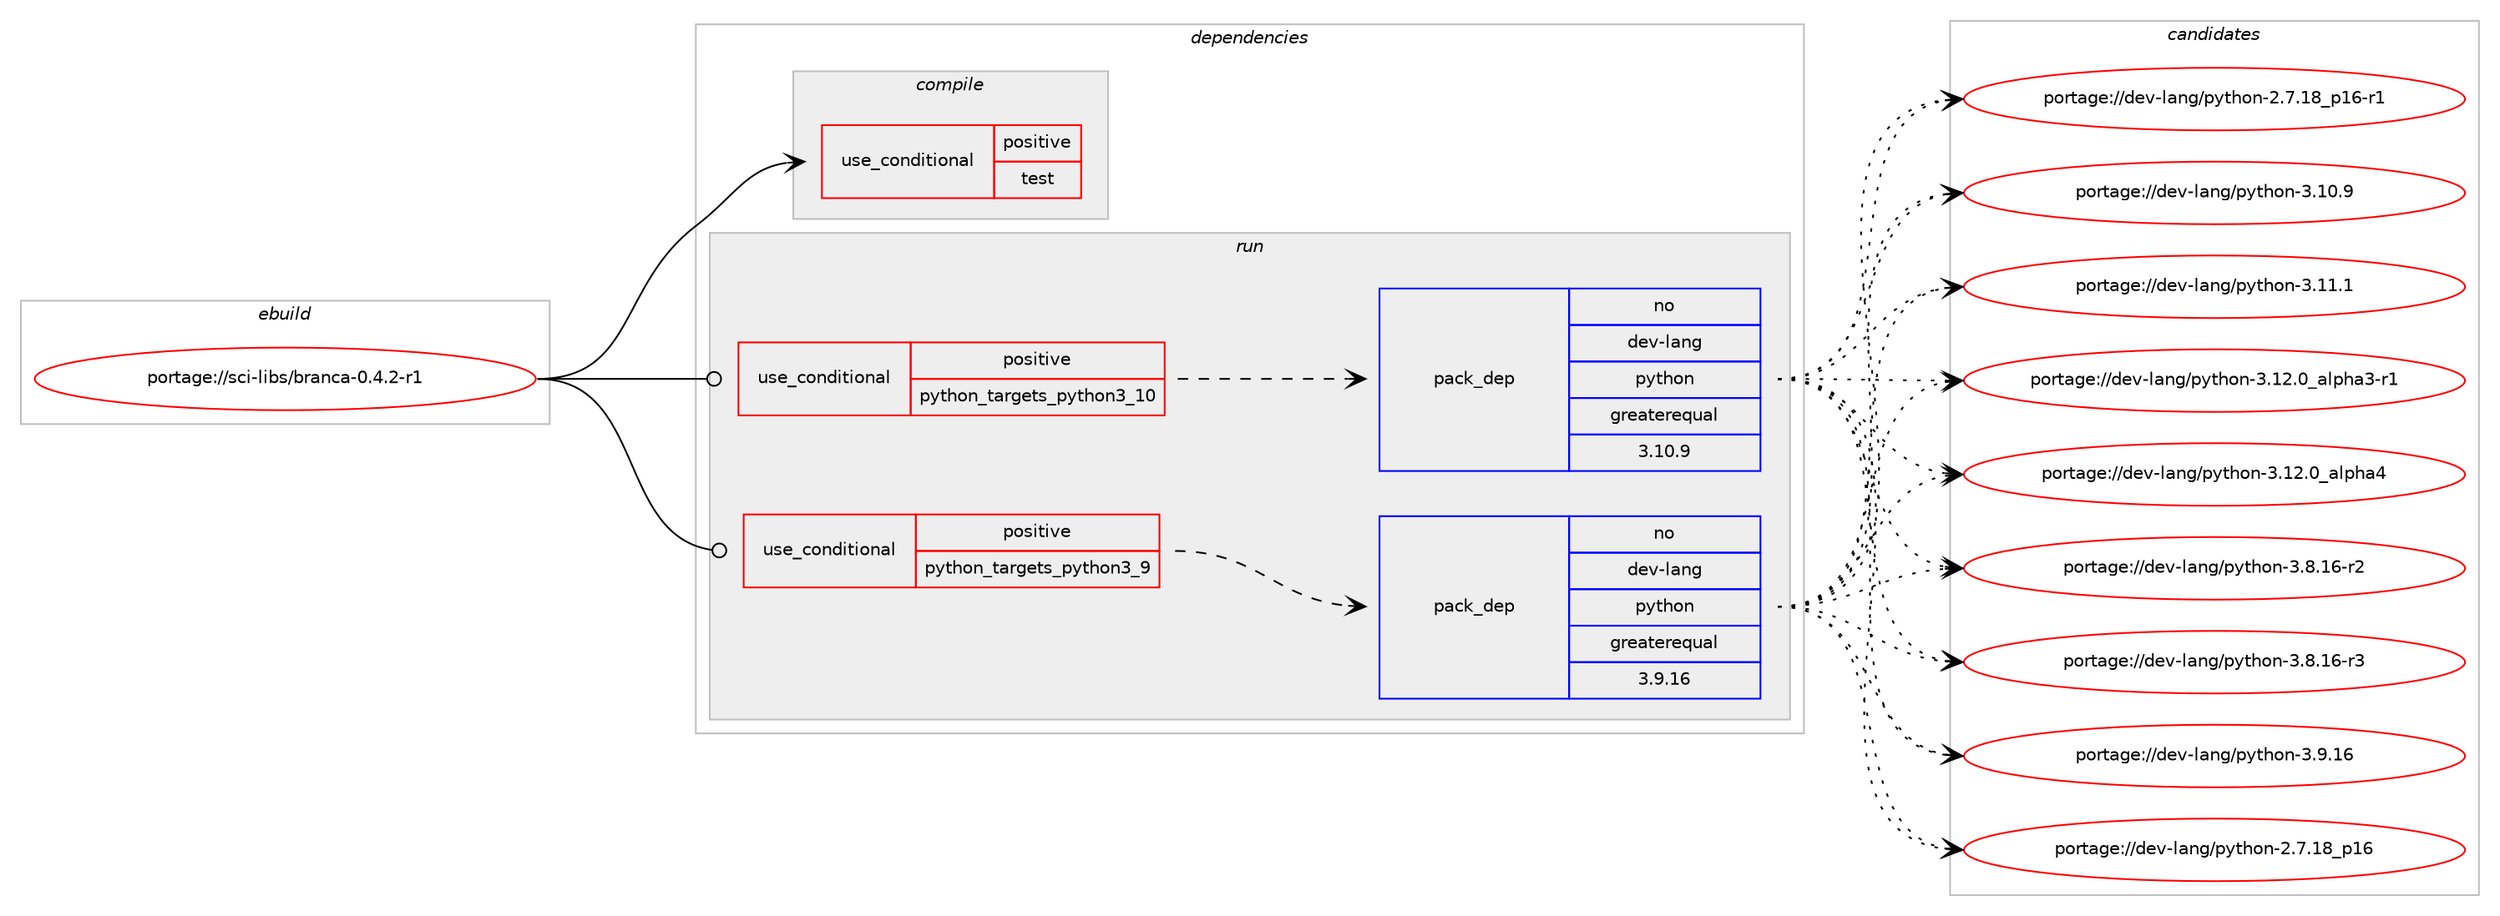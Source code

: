 digraph prolog {

# *************
# Graph options
# *************

newrank=true;
concentrate=true;
compound=true;
graph [rankdir=LR,fontname=Helvetica,fontsize=10,ranksep=1.5];#, ranksep=2.5, nodesep=0.2];
edge  [arrowhead=vee];
node  [fontname=Helvetica,fontsize=10];

# **********
# The ebuild
# **********

subgraph cluster_leftcol {
color=gray;
rank=same;
label=<<i>ebuild</i>>;
id [label="portage://sci-libs/branca-0.4.2-r1", color=red, width=4, href="../sci-libs/branca-0.4.2-r1.svg"];
}

# ****************
# The dependencies
# ****************

subgraph cluster_midcol {
color=gray;
label=<<i>dependencies</i>>;
subgraph cluster_compile {
fillcolor="#eeeeee";
style=filled;
label=<<i>compile</i>>;
subgraph cond1725 {
dependency2652 [label=<<TABLE BORDER="0" CELLBORDER="1" CELLSPACING="0" CELLPADDING="4"><TR><TD ROWSPAN="3" CELLPADDING="10">use_conditional</TD></TR><TR><TD>positive</TD></TR><TR><TD>test</TD></TR></TABLE>>, shape=none, color=red];
# *** BEGIN UNKNOWN DEPENDENCY TYPE (TODO) ***
# dependency2652 -> package_dependency(portage://sci-libs/branca-0.4.2-r1,install,no,dev-python,selenium,none,[,,],[],[use(optenable(python_targets_python3_9),negative),use(optenable(python_targets_python3_10),negative)])
# *** END UNKNOWN DEPENDENCY TYPE (TODO) ***

# *** BEGIN UNKNOWN DEPENDENCY TYPE (TODO) ***
# dependency2652 -> package_dependency(portage://sci-libs/branca-0.4.2-r1,install,no,dev-python,nbconvert,none,[,,],[],[use(optenable(python_targets_python3_9),negative),use(optenable(python_targets_python3_10),negative)])
# *** END UNKNOWN DEPENDENCY TYPE (TODO) ***

# *** BEGIN UNKNOWN DEPENDENCY TYPE (TODO) ***
# dependency2652 -> package_dependency(portage://sci-libs/branca-0.4.2-r1,install,no,dev-python,ipykernel,none,[,,],[],[use(optenable(python_targets_python3_9),negative),use(optenable(python_targets_python3_10),negative)])
# *** END UNKNOWN DEPENDENCY TYPE (TODO) ***

}
id:e -> dependency2652:w [weight=20,style="solid",arrowhead="vee"];
# *** BEGIN UNKNOWN DEPENDENCY TYPE (TODO) ***
# id -> package_dependency(portage://sci-libs/branca-0.4.2-r1,install,no,dev-python,jinja,none,[,,],[],[use(optenable(python_targets_python3_9),negative),use(optenable(python_targets_python3_10),negative)])
# *** END UNKNOWN DEPENDENCY TYPE (TODO) ***

}
subgraph cluster_compileandrun {
fillcolor="#eeeeee";
style=filled;
label=<<i>compile and run</i>>;
}
subgraph cluster_run {
fillcolor="#eeeeee";
style=filled;
label=<<i>run</i>>;
subgraph cond1726 {
dependency2653 [label=<<TABLE BORDER="0" CELLBORDER="1" CELLSPACING="0" CELLPADDING="4"><TR><TD ROWSPAN="3" CELLPADDING="10">use_conditional</TD></TR><TR><TD>positive</TD></TR><TR><TD>python_targets_python3_10</TD></TR></TABLE>>, shape=none, color=red];
subgraph pack906 {
dependency2654 [label=<<TABLE BORDER="0" CELLBORDER="1" CELLSPACING="0" CELLPADDING="4" WIDTH="220"><TR><TD ROWSPAN="6" CELLPADDING="30">pack_dep</TD></TR><TR><TD WIDTH="110">no</TD></TR><TR><TD>dev-lang</TD></TR><TR><TD>python</TD></TR><TR><TD>greaterequal</TD></TR><TR><TD>3.10.9</TD></TR></TABLE>>, shape=none, color=blue];
}
dependency2653:e -> dependency2654:w [weight=20,style="dashed",arrowhead="vee"];
}
id:e -> dependency2653:w [weight=20,style="solid",arrowhead="odot"];
subgraph cond1727 {
dependency2655 [label=<<TABLE BORDER="0" CELLBORDER="1" CELLSPACING="0" CELLPADDING="4"><TR><TD ROWSPAN="3" CELLPADDING="10">use_conditional</TD></TR><TR><TD>positive</TD></TR><TR><TD>python_targets_python3_9</TD></TR></TABLE>>, shape=none, color=red];
subgraph pack907 {
dependency2656 [label=<<TABLE BORDER="0" CELLBORDER="1" CELLSPACING="0" CELLPADDING="4" WIDTH="220"><TR><TD ROWSPAN="6" CELLPADDING="30">pack_dep</TD></TR><TR><TD WIDTH="110">no</TD></TR><TR><TD>dev-lang</TD></TR><TR><TD>python</TD></TR><TR><TD>greaterequal</TD></TR><TR><TD>3.9.16</TD></TR></TABLE>>, shape=none, color=blue];
}
dependency2655:e -> dependency2656:w [weight=20,style="dashed",arrowhead="vee"];
}
id:e -> dependency2655:w [weight=20,style="solid",arrowhead="odot"];
# *** BEGIN UNKNOWN DEPENDENCY TYPE (TODO) ***
# id -> package_dependency(portage://sci-libs/branca-0.4.2-r1,run,no,dev-python,jinja,none,[,,],[],[use(optenable(python_targets_python3_9),negative),use(optenable(python_targets_python3_10),negative)])
# *** END UNKNOWN DEPENDENCY TYPE (TODO) ***

}
}

# **************
# The candidates
# **************

subgraph cluster_choices {
rank=same;
color=gray;
label=<<i>candidates</i>>;

subgraph choice906 {
color=black;
nodesep=1;
choice10010111845108971101034711212111610411111045504655464956951124954 [label="portage://dev-lang/python-2.7.18_p16", color=red, width=4,href="../dev-lang/python-2.7.18_p16.svg"];
choice100101118451089711010347112121116104111110455046554649569511249544511449 [label="portage://dev-lang/python-2.7.18_p16-r1", color=red, width=4,href="../dev-lang/python-2.7.18_p16-r1.svg"];
choice10010111845108971101034711212111610411111045514649484657 [label="portage://dev-lang/python-3.10.9", color=red, width=4,href="../dev-lang/python-3.10.9.svg"];
choice10010111845108971101034711212111610411111045514649494649 [label="portage://dev-lang/python-3.11.1", color=red, width=4,href="../dev-lang/python-3.11.1.svg"];
choice10010111845108971101034711212111610411111045514649504648959710811210497514511449 [label="portage://dev-lang/python-3.12.0_alpha3-r1", color=red, width=4,href="../dev-lang/python-3.12.0_alpha3-r1.svg"];
choice1001011184510897110103471121211161041111104551464950464895971081121049752 [label="portage://dev-lang/python-3.12.0_alpha4", color=red, width=4,href="../dev-lang/python-3.12.0_alpha4.svg"];
choice100101118451089711010347112121116104111110455146564649544511450 [label="portage://dev-lang/python-3.8.16-r2", color=red, width=4,href="../dev-lang/python-3.8.16-r2.svg"];
choice100101118451089711010347112121116104111110455146564649544511451 [label="portage://dev-lang/python-3.8.16-r3", color=red, width=4,href="../dev-lang/python-3.8.16-r3.svg"];
choice10010111845108971101034711212111610411111045514657464954 [label="portage://dev-lang/python-3.9.16", color=red, width=4,href="../dev-lang/python-3.9.16.svg"];
dependency2654:e -> choice10010111845108971101034711212111610411111045504655464956951124954:w [style=dotted,weight="100"];
dependency2654:e -> choice100101118451089711010347112121116104111110455046554649569511249544511449:w [style=dotted,weight="100"];
dependency2654:e -> choice10010111845108971101034711212111610411111045514649484657:w [style=dotted,weight="100"];
dependency2654:e -> choice10010111845108971101034711212111610411111045514649494649:w [style=dotted,weight="100"];
dependency2654:e -> choice10010111845108971101034711212111610411111045514649504648959710811210497514511449:w [style=dotted,weight="100"];
dependency2654:e -> choice1001011184510897110103471121211161041111104551464950464895971081121049752:w [style=dotted,weight="100"];
dependency2654:e -> choice100101118451089711010347112121116104111110455146564649544511450:w [style=dotted,weight="100"];
dependency2654:e -> choice100101118451089711010347112121116104111110455146564649544511451:w [style=dotted,weight="100"];
dependency2654:e -> choice10010111845108971101034711212111610411111045514657464954:w [style=dotted,weight="100"];
}
subgraph choice907 {
color=black;
nodesep=1;
choice10010111845108971101034711212111610411111045504655464956951124954 [label="portage://dev-lang/python-2.7.18_p16", color=red, width=4,href="../dev-lang/python-2.7.18_p16.svg"];
choice100101118451089711010347112121116104111110455046554649569511249544511449 [label="portage://dev-lang/python-2.7.18_p16-r1", color=red, width=4,href="../dev-lang/python-2.7.18_p16-r1.svg"];
choice10010111845108971101034711212111610411111045514649484657 [label="portage://dev-lang/python-3.10.9", color=red, width=4,href="../dev-lang/python-3.10.9.svg"];
choice10010111845108971101034711212111610411111045514649494649 [label="portage://dev-lang/python-3.11.1", color=red, width=4,href="../dev-lang/python-3.11.1.svg"];
choice10010111845108971101034711212111610411111045514649504648959710811210497514511449 [label="portage://dev-lang/python-3.12.0_alpha3-r1", color=red, width=4,href="../dev-lang/python-3.12.0_alpha3-r1.svg"];
choice1001011184510897110103471121211161041111104551464950464895971081121049752 [label="portage://dev-lang/python-3.12.0_alpha4", color=red, width=4,href="../dev-lang/python-3.12.0_alpha4.svg"];
choice100101118451089711010347112121116104111110455146564649544511450 [label="portage://dev-lang/python-3.8.16-r2", color=red, width=4,href="../dev-lang/python-3.8.16-r2.svg"];
choice100101118451089711010347112121116104111110455146564649544511451 [label="portage://dev-lang/python-3.8.16-r3", color=red, width=4,href="../dev-lang/python-3.8.16-r3.svg"];
choice10010111845108971101034711212111610411111045514657464954 [label="portage://dev-lang/python-3.9.16", color=red, width=4,href="../dev-lang/python-3.9.16.svg"];
dependency2656:e -> choice10010111845108971101034711212111610411111045504655464956951124954:w [style=dotted,weight="100"];
dependency2656:e -> choice100101118451089711010347112121116104111110455046554649569511249544511449:w [style=dotted,weight="100"];
dependency2656:e -> choice10010111845108971101034711212111610411111045514649484657:w [style=dotted,weight="100"];
dependency2656:e -> choice10010111845108971101034711212111610411111045514649494649:w [style=dotted,weight="100"];
dependency2656:e -> choice10010111845108971101034711212111610411111045514649504648959710811210497514511449:w [style=dotted,weight="100"];
dependency2656:e -> choice1001011184510897110103471121211161041111104551464950464895971081121049752:w [style=dotted,weight="100"];
dependency2656:e -> choice100101118451089711010347112121116104111110455146564649544511450:w [style=dotted,weight="100"];
dependency2656:e -> choice100101118451089711010347112121116104111110455146564649544511451:w [style=dotted,weight="100"];
dependency2656:e -> choice10010111845108971101034711212111610411111045514657464954:w [style=dotted,weight="100"];
}
}

}

